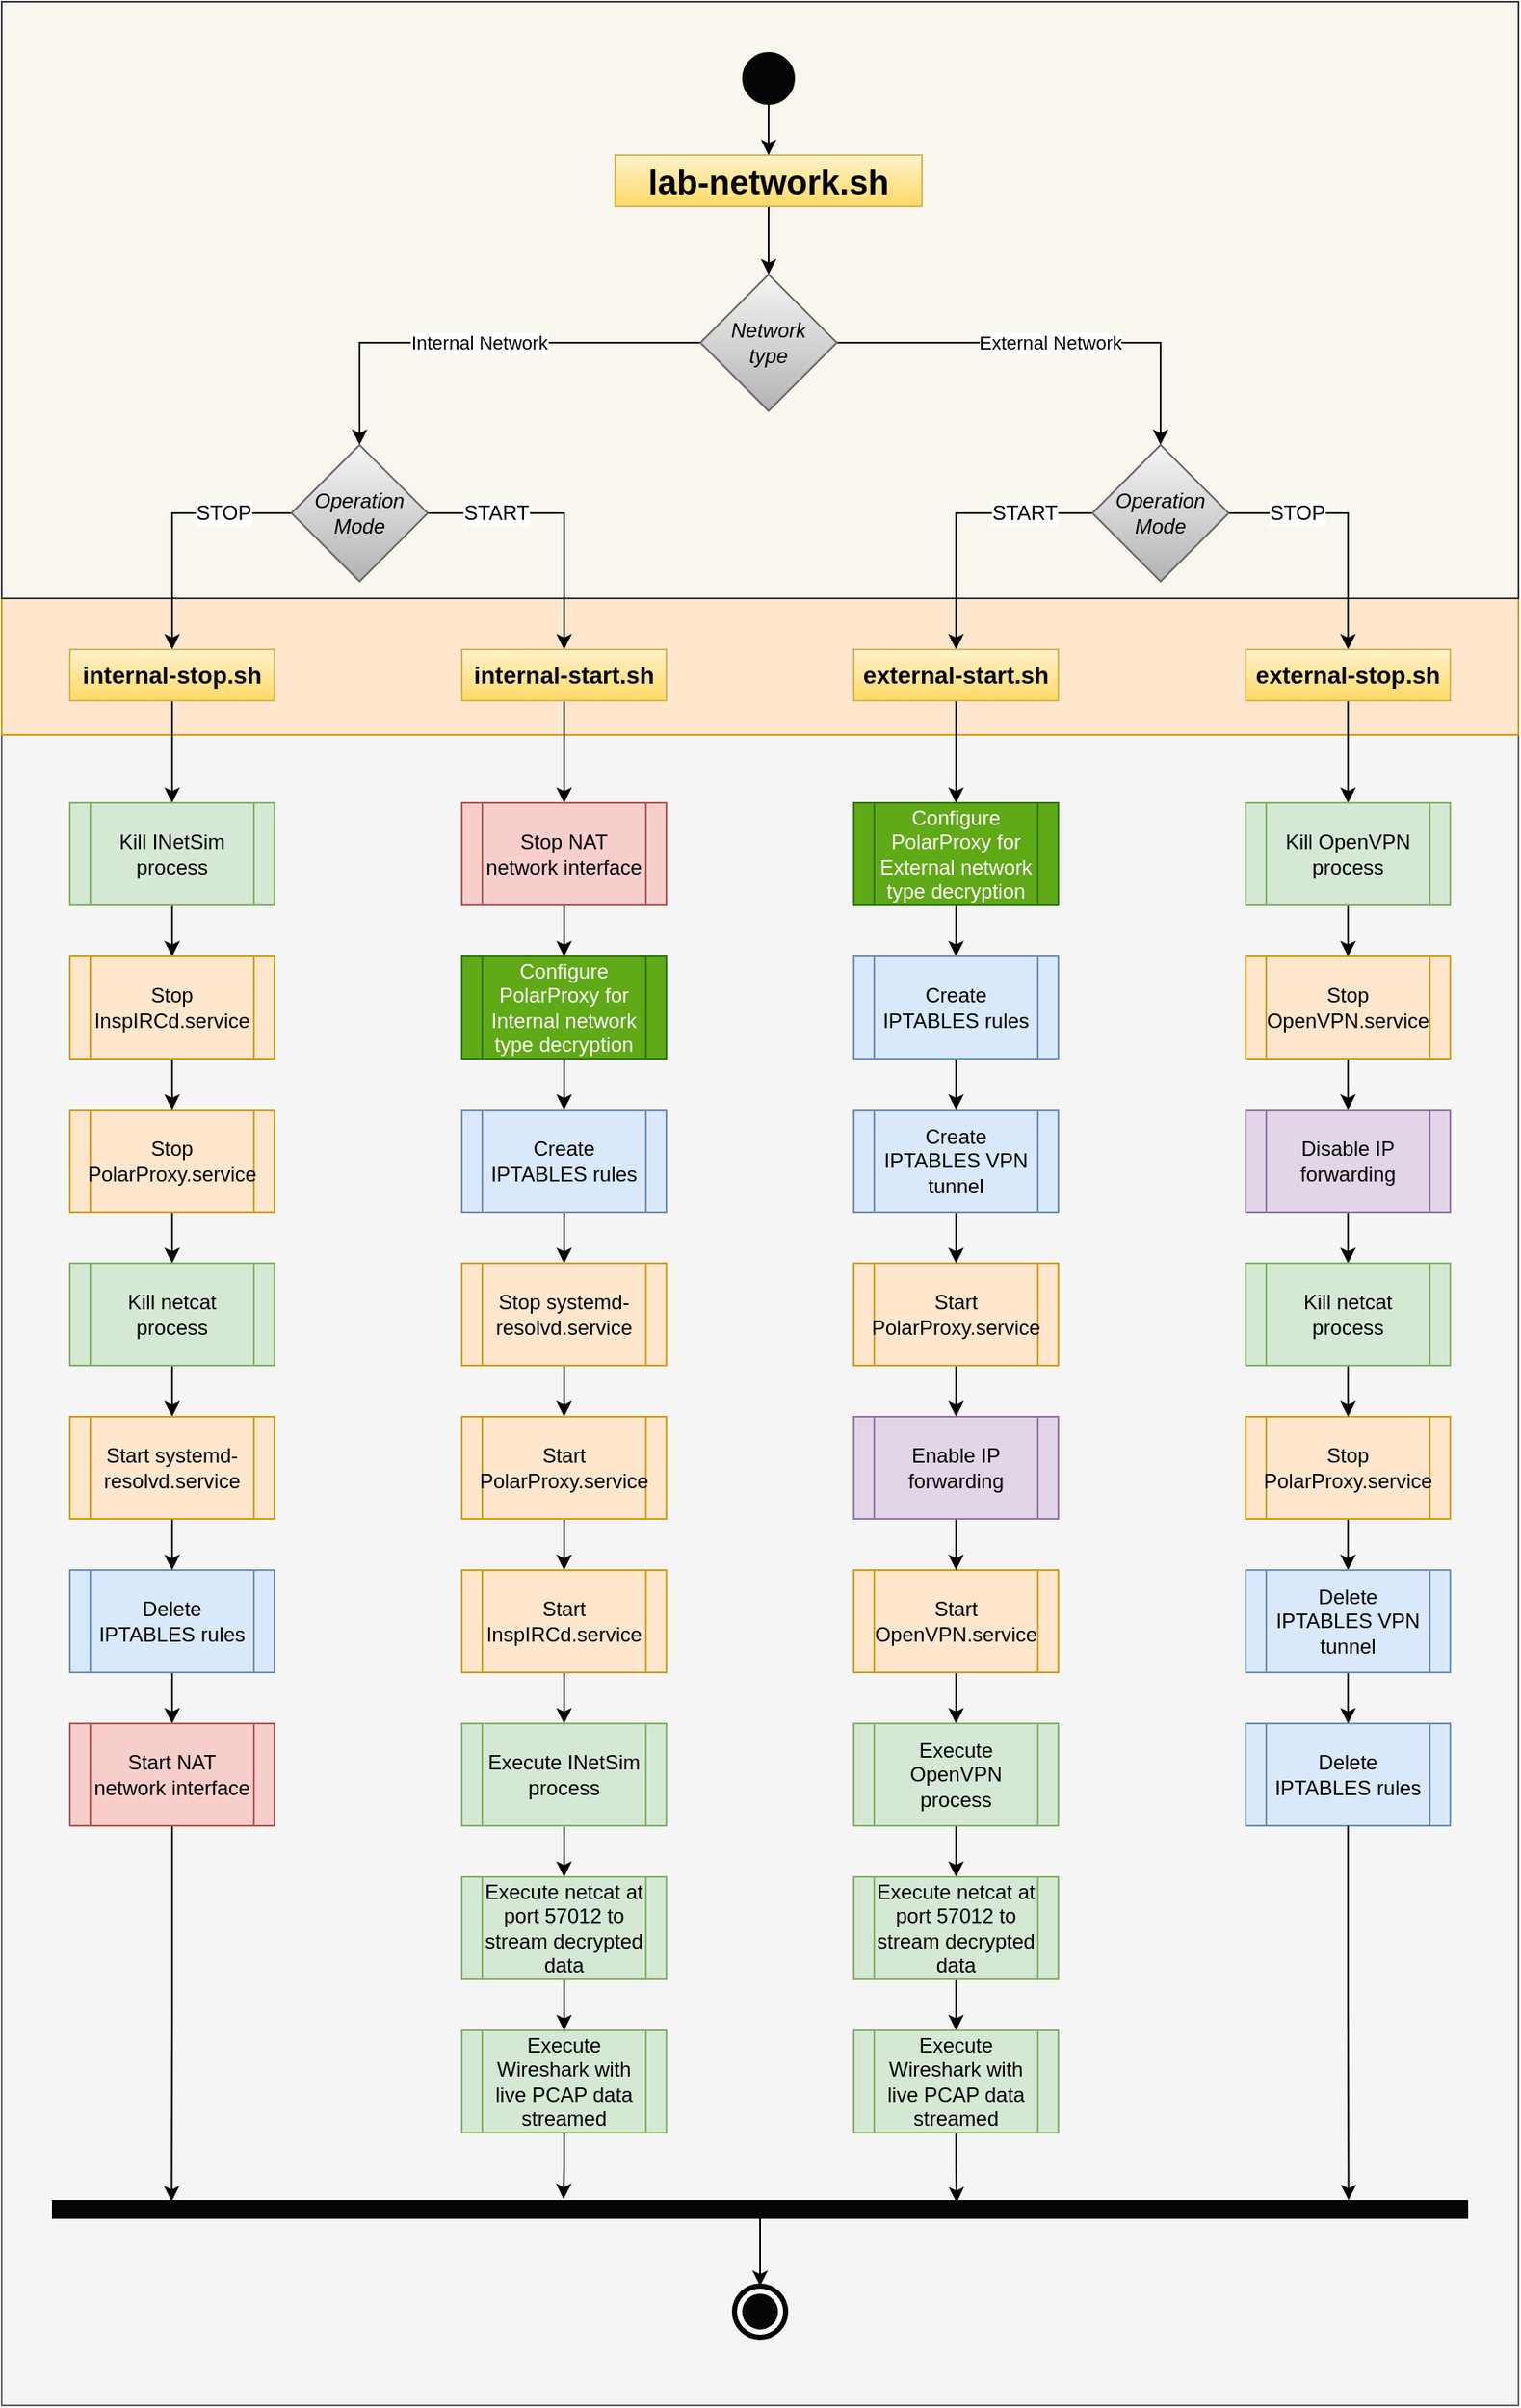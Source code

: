 <mxfile version="14.4.4" type="device"><diagram id="I2qXW-xCwspNWyukAi-v" name="Page-1"><mxGraphModel dx="2178" dy="1005" grid="1" gridSize="10" guides="1" tooltips="1" connect="1" arrows="1" fold="1" page="1" pageScale="1" pageWidth="850" pageHeight="1100" background="#ffffff" math="0" shadow="0"><root><mxCell id="0"/><mxCell id="1" parent="0"/><mxCell id="4tRd-iMOh2fFGNAJVw-K-115" value="" style="rounded=0;whiteSpace=wrap;html=1;fillColor=#f5f5f5;strokeColor=#666666;fontColor=#333333;" parent="1" vertex="1"><mxGeometry x="-200" y="470" width="890" height="980" as="geometry"/></mxCell><mxCell id="4tRd-iMOh2fFGNAJVw-K-120" value="" style="ellipse;whiteSpace=wrap;html=1;rounded=0;glass=0;fillColor=#FFFFFF;strokeWidth=3;" parent="1" vertex="1"><mxGeometry x="230" y="1380" width="30" height="30" as="geometry"/></mxCell><mxCell id="4tRd-iMOh2fFGNAJVw-K-107" value="" style="rounded=0;whiteSpace=wrap;html=1;fillColor=#ffe6cc;strokeColor=#d79b00;" parent="1" vertex="1"><mxGeometry x="-200" y="390" width="890" height="80" as="geometry"/></mxCell><mxCell id="4tRd-iMOh2fFGNAJVw-K-104" value="" style="rounded=0;whiteSpace=wrap;html=1;fillColor=#f9f7ed;glass=0;strokeColor=#36393d;" parent="1" vertex="1"><mxGeometry x="-200" y="40" width="890" height="350" as="geometry"/></mxCell><mxCell id="4tRd-iMOh2fFGNAJVw-K-3" style="edgeStyle=orthogonalEdgeStyle;rounded=0;orthogonalLoop=1;jettySize=auto;html=1;entryX=0.5;entryY=0;entryDx=0;entryDy=0;" parent="1" source="4tRd-iMOh2fFGNAJVw-K-1" target="4tRd-iMOh2fFGNAJVw-K-2" edge="1"><mxGeometry relative="1" as="geometry"/></mxCell><mxCell id="4tRd-iMOh2fFGNAJVw-K-1" value="&lt;font style=&quot;font-size: 20px&quot;&gt;lab-network.sh&lt;/font&gt;" style="rounded=0;whiteSpace=wrap;html=1;gradientColor=#ffd966;fillColor=#fff2cc;strokeColor=#d6b656;fontStyle=1" parent="1" vertex="1"><mxGeometry x="160" y="130" width="180" height="30" as="geometry"/></mxCell><mxCell id="4tRd-iMOh2fFGNAJVw-K-6" value="Internal Network" style="edgeStyle=orthogonalEdgeStyle;rounded=0;orthogonalLoop=1;jettySize=auto;html=1;entryX=0.5;entryY=0;entryDx=0;entryDy=0;" parent="1" source="4tRd-iMOh2fFGNAJVw-K-2" target="4tRd-iMOh2fFGNAJVw-K-23" edge="1"><mxGeometry relative="1" as="geometry"><mxPoint x="80" y="320" as="targetPoint"/></mxGeometry></mxCell><mxCell id="4tRd-iMOh2fFGNAJVw-K-7" value="External Network" style="edgeStyle=orthogonalEdgeStyle;rounded=0;orthogonalLoop=1;jettySize=auto;html=1;entryX=0.5;entryY=0;entryDx=0;entryDy=0;" parent="1" source="4tRd-iMOh2fFGNAJVw-K-2" target="4tRd-iMOh2fFGNAJVw-K-44" edge="1"><mxGeometry relative="1" as="geometry"><mxPoint x="440" y="330" as="targetPoint"/></mxGeometry></mxCell><mxCell id="4tRd-iMOh2fFGNAJVw-K-2" value="&lt;div&gt;Network&lt;/div&gt;&lt;div&gt;type&lt;/div&gt;" style="rhombus;whiteSpace=wrap;html=1;fillColor=#f5f5f5;strokeColor=#666666;fontStyle=2;gradientColor=#b3b3b3;" parent="1" vertex="1"><mxGeometry x="210" y="200" width="80" height="80" as="geometry"/></mxCell><mxCell id="4tRd-iMOh2fFGNAJVw-K-73" style="edgeStyle=orthogonalEdgeStyle;rounded=0;orthogonalLoop=1;jettySize=auto;html=1;" parent="1" source="4tRd-iMOh2fFGNAJVw-K-11" target="4tRd-iMOh2fFGNAJVw-K-42" edge="1"><mxGeometry relative="1" as="geometry"/></mxCell><mxCell id="4tRd-iMOh2fFGNAJVw-K-11" value="&lt;font style=&quot;font-size: 14px&quot;&gt;internal-start.sh&lt;/font&gt;" style="rounded=0;whiteSpace=wrap;html=1;gradientColor=#ffd966;fillColor=#fff2cc;strokeColor=#d6b656;fontStyle=1" parent="1" vertex="1"><mxGeometry x="70" y="420" width="120" height="30" as="geometry"/></mxCell><mxCell id="4tRd-iMOh2fFGNAJVw-K-122" style="edgeStyle=orthogonalEdgeStyle;rounded=0;orthogonalLoop=1;jettySize=auto;html=1;entryX=0.361;entryY=-0.105;entryDx=0;entryDy=0;entryPerimeter=0;" parent="1" source="4tRd-iMOh2fFGNAJVw-K-14" target="4tRd-iMOh2fFGNAJVw-K-110" edge="1"><mxGeometry relative="1" as="geometry"/></mxCell><mxCell id="4tRd-iMOh2fFGNAJVw-K-14" value="Execute Wireshark with live PCAP data streamed" style="shape=process;whiteSpace=wrap;html=1;backgroundOutline=1;fillColor=#d5e8d4;strokeColor=#82b366;" parent="1" vertex="1"><mxGeometry x="70" y="1230" width="120" height="60" as="geometry"/></mxCell><mxCell id="4tRd-iMOh2fFGNAJVw-K-81" style="edgeStyle=orthogonalEdgeStyle;rounded=0;orthogonalLoop=1;jettySize=auto;html=1;" parent="1" source="4tRd-iMOh2fFGNAJVw-K-15" target="4tRd-iMOh2fFGNAJVw-K-14" edge="1"><mxGeometry relative="1" as="geometry"/></mxCell><mxCell id="4tRd-iMOh2fFGNAJVw-K-15" value="Execute netcat at port 57012 to stream decrypted data" style="shape=process;whiteSpace=wrap;html=1;backgroundOutline=1;fillColor=#d5e8d4;strokeColor=#82b366;" parent="1" vertex="1"><mxGeometry x="70" y="1140" width="120" height="60" as="geometry"/></mxCell><mxCell id="4tRd-iMOh2fFGNAJVw-K-80" style="edgeStyle=orthogonalEdgeStyle;rounded=0;orthogonalLoop=1;jettySize=auto;html=1;" parent="1" source="4tRd-iMOh2fFGNAJVw-K-18" target="4tRd-iMOh2fFGNAJVw-K-15" edge="1"><mxGeometry relative="1" as="geometry"/></mxCell><mxCell id="4tRd-iMOh2fFGNAJVw-K-18" value="Execute INetSim process" style="shape=process;whiteSpace=wrap;html=1;backgroundOutline=1;fillColor=#d5e8d4;strokeColor=#82b366;" parent="1" vertex="1"><mxGeometry x="70" y="1050" width="120" height="60" as="geometry"/></mxCell><mxCell id="4tRd-iMOh2fFGNAJVw-K-75" style="edgeStyle=orthogonalEdgeStyle;rounded=0;orthogonalLoop=1;jettySize=auto;html=1;" parent="1" source="4tRd-iMOh2fFGNAJVw-K-19" target="4tRd-iMOh2fFGNAJVw-K-21" edge="1"><mxGeometry relative="1" as="geometry"/></mxCell><mxCell id="4tRd-iMOh2fFGNAJVw-K-19" value="Configure PolarProxy for Internal network type decryption" style="shape=process;whiteSpace=wrap;html=1;backgroundOutline=1;fillColor=#60a917;strokeColor=#2D7600;fontColor=#ffffff;" parent="1" vertex="1"><mxGeometry x="70" y="600" width="120" height="60" as="geometry"/></mxCell><mxCell id="YSp70AuS4dp1GnyFM9qE-8" style="edgeStyle=orthogonalEdgeStyle;rounded=0;orthogonalLoop=1;jettySize=auto;html=1;entryX=0.5;entryY=0;entryDx=0;entryDy=0;" edge="1" parent="1" source="4tRd-iMOh2fFGNAJVw-K-20" target="4tRd-iMOh2fFGNAJVw-K-52"><mxGeometry relative="1" as="geometry"/></mxCell><mxCell id="4tRd-iMOh2fFGNAJVw-K-20" value="Configure PolarProxy for External network type decryption" style="shape=process;whiteSpace=wrap;html=1;backgroundOutline=1;fillColor=#60a917;strokeColor=#2D7600;fontColor=#ffffff;" parent="1" vertex="1"><mxGeometry x="300" y="510" width="120" height="60" as="geometry"/></mxCell><mxCell id="4tRd-iMOh2fFGNAJVw-K-76" style="edgeStyle=orthogonalEdgeStyle;rounded=0;orthogonalLoop=1;jettySize=auto;html=1;entryX=0.5;entryY=0;entryDx=0;entryDy=0;" parent="1" source="4tRd-iMOh2fFGNAJVw-K-21" target="4tRd-iMOh2fFGNAJVw-K-39" edge="1"><mxGeometry relative="1" as="geometry"/></mxCell><mxCell id="4tRd-iMOh2fFGNAJVw-K-21" value="Create IPTABLES rules" style="shape=process;whiteSpace=wrap;html=1;backgroundOutline=1;fillColor=#dae8fc;strokeColor=#6c8ebf;" parent="1" vertex="1"><mxGeometry x="70" y="690" width="120" height="60" as="geometry"/></mxCell><mxCell id="4tRd-iMOh2fFGNAJVw-K-24" value="&lt;font style=&quot;font-size: 12px&quot;&gt;START&lt;/font&gt;" style="edgeStyle=orthogonalEdgeStyle;rounded=0;orthogonalLoop=1;jettySize=auto;html=1;entryX=0.5;entryY=0;entryDx=0;entryDy=0;" parent="1" source="4tRd-iMOh2fFGNAJVw-K-23" target="4tRd-iMOh2fFGNAJVw-K-11" edge="1"><mxGeometry x="-0.5" relative="1" as="geometry"><mxPoint x="190" y="460" as="targetPoint"/><mxPoint as="offset"/></mxGeometry></mxCell><mxCell id="4tRd-iMOh2fFGNAJVw-K-100" value="&lt;font style=&quot;font-size: 12px&quot;&gt;STOP&lt;/font&gt;" style="edgeStyle=orthogonalEdgeStyle;rounded=0;orthogonalLoop=1;jettySize=auto;html=1;entryX=0.5;entryY=0;entryDx=0;entryDy=0;" parent="1" source="4tRd-iMOh2fFGNAJVw-K-23" target="4tRd-iMOh2fFGNAJVw-K-31" edge="1"><mxGeometry x="-0.466" relative="1" as="geometry"><mxPoint as="offset"/></mxGeometry></mxCell><mxCell id="4tRd-iMOh2fFGNAJVw-K-23" value="&lt;div&gt;Operation &lt;br&gt;&lt;/div&gt;&lt;div&gt;Mode&lt;/div&gt;" style="rhombus;whiteSpace=wrap;html=1;fillColor=#f5f5f5;strokeColor=#666666;fontStyle=2;gradientColor=#b3b3b3;" parent="1" vertex="1"><mxGeometry x="-30" y="300" width="80" height="80" as="geometry"/></mxCell><mxCell id="4tRd-iMOh2fFGNAJVw-K-66" style="edgeStyle=orthogonalEdgeStyle;rounded=0;orthogonalLoop=1;jettySize=auto;html=1;entryX=0.5;entryY=0;entryDx=0;entryDy=0;" parent="1" source="4tRd-iMOh2fFGNAJVw-K-31" target="4tRd-iMOh2fFGNAJVw-K-33" edge="1"><mxGeometry relative="1" as="geometry"/></mxCell><mxCell id="4tRd-iMOh2fFGNAJVw-K-31" value="&lt;font style=&quot;font-size: 14px&quot;&gt;internal-stop.sh&lt;/font&gt;" style="rounded=0;whiteSpace=wrap;html=1;gradientColor=#ffd966;fillColor=#fff2cc;strokeColor=#d6b656;fontStyle=1" parent="1" vertex="1"><mxGeometry x="-160" y="420" width="120" height="30" as="geometry"/></mxCell><mxCell id="YSp70AuS4dp1GnyFM9qE-2" style="edgeStyle=orthogonalEdgeStyle;rounded=0;orthogonalLoop=1;jettySize=auto;html=1;entryX=0.5;entryY=0;entryDx=0;entryDy=0;" edge="1" parent="1" source="4tRd-iMOh2fFGNAJVw-K-33" target="4tRd-iMOh2fFGNAJVw-K-38"><mxGeometry relative="1" as="geometry"/></mxCell><mxCell id="4tRd-iMOh2fFGNAJVw-K-33" value="Kill INetSim process" style="shape=process;whiteSpace=wrap;html=1;backgroundOutline=1;fillColor=#d5e8d4;strokeColor=#82b366;" parent="1" vertex="1"><mxGeometry x="-160" y="510" width="120" height="60" as="geometry"/></mxCell><mxCell id="4tRd-iMOh2fFGNAJVw-K-114" style="edgeStyle=orthogonalEdgeStyle;rounded=0;orthogonalLoop=1;jettySize=auto;html=1;entryX=0.084;entryY=0.034;entryDx=0;entryDy=0;entryPerimeter=0;exitX=0.5;exitY=1;exitDx=0;exitDy=0;" parent="1" source="4tRd-iMOh2fFGNAJVw-K-43" target="4tRd-iMOh2fFGNAJVw-K-110" edge="1"><mxGeometry relative="1" as="geometry"><mxPoint x="-112" y="1250" as="targetPoint"/><Array as="points"/><mxPoint x="-100" y="1120" as="sourcePoint"/></mxGeometry></mxCell><mxCell id="YSp70AuS4dp1GnyFM9qE-5" style="edgeStyle=orthogonalEdgeStyle;rounded=0;orthogonalLoop=1;jettySize=auto;html=1;" edge="1" parent="1" source="4tRd-iMOh2fFGNAJVw-K-34" target="4tRd-iMOh2fFGNAJVw-K-36"><mxGeometry relative="1" as="geometry"/></mxCell><mxCell id="4tRd-iMOh2fFGNAJVw-K-34" value="Kill netcat process" style="shape=process;whiteSpace=wrap;html=1;backgroundOutline=1;fillColor=#d5e8d4;strokeColor=#82b366;" parent="1" vertex="1"><mxGeometry x="-160" y="780" width="120" height="60" as="geometry"/></mxCell><mxCell id="YSp70AuS4dp1GnyFM9qE-7" style="edgeStyle=orthogonalEdgeStyle;rounded=0;orthogonalLoop=1;jettySize=auto;html=1;entryX=0.5;entryY=0;entryDx=0;entryDy=0;" edge="1" parent="1" source="4tRd-iMOh2fFGNAJVw-K-35" target="4tRd-iMOh2fFGNAJVw-K-43"><mxGeometry relative="1" as="geometry"/></mxCell><mxCell id="4tRd-iMOh2fFGNAJVw-K-35" value="Delete IPTABLES rules" style="shape=process;whiteSpace=wrap;html=1;backgroundOutline=1;fillColor=#dae8fc;strokeColor=#6c8ebf;" parent="1" vertex="1"><mxGeometry x="-160" y="960" width="120" height="60" as="geometry"/></mxCell><mxCell id="YSp70AuS4dp1GnyFM9qE-6" style="edgeStyle=orthogonalEdgeStyle;rounded=0;orthogonalLoop=1;jettySize=auto;html=1;entryX=0.5;entryY=0;entryDx=0;entryDy=0;" edge="1" parent="1" source="4tRd-iMOh2fFGNAJVw-K-36" target="4tRd-iMOh2fFGNAJVw-K-35"><mxGeometry relative="1" as="geometry"/></mxCell><mxCell id="4tRd-iMOh2fFGNAJVw-K-36" value="Start systemd-resolvd.service" style="shape=process;whiteSpace=wrap;html=1;backgroundOutline=1;fillColor=#ffe6cc;strokeColor=#d79b00;" parent="1" vertex="1"><mxGeometry x="-160" y="870" width="120" height="60" as="geometry"/></mxCell><mxCell id="YSp70AuS4dp1GnyFM9qE-4" style="edgeStyle=orthogonalEdgeStyle;rounded=0;orthogonalLoop=1;jettySize=auto;html=1;" edge="1" parent="1" source="4tRd-iMOh2fFGNAJVw-K-37" target="4tRd-iMOh2fFGNAJVw-K-34"><mxGeometry relative="1" as="geometry"/></mxCell><mxCell id="4tRd-iMOh2fFGNAJVw-K-37" value="Stop PolarProxy.service" style="shape=process;whiteSpace=wrap;html=1;backgroundOutline=1;fillColor=#ffe6cc;strokeColor=#d79b00;" parent="1" vertex="1"><mxGeometry x="-160" y="690" width="120" height="60" as="geometry"/></mxCell><mxCell id="YSp70AuS4dp1GnyFM9qE-3" style="edgeStyle=orthogonalEdgeStyle;rounded=0;orthogonalLoop=1;jettySize=auto;html=1;entryX=0.5;entryY=0;entryDx=0;entryDy=0;" edge="1" parent="1" source="4tRd-iMOh2fFGNAJVw-K-38" target="4tRd-iMOh2fFGNAJVw-K-37"><mxGeometry relative="1" as="geometry"/></mxCell><mxCell id="4tRd-iMOh2fFGNAJVw-K-38" value="Stop InspIRCd.service" style="shape=process;whiteSpace=wrap;html=1;backgroundOutline=1;fillColor=#ffe6cc;strokeColor=#d79b00;" parent="1" vertex="1"><mxGeometry x="-160" y="600" width="120" height="60" as="geometry"/></mxCell><mxCell id="4tRd-iMOh2fFGNAJVw-K-77" style="edgeStyle=orthogonalEdgeStyle;rounded=0;orthogonalLoop=1;jettySize=auto;html=1;" parent="1" source="4tRd-iMOh2fFGNAJVw-K-39" target="4tRd-iMOh2fFGNAJVw-K-40" edge="1"><mxGeometry relative="1" as="geometry"/></mxCell><mxCell id="4tRd-iMOh2fFGNAJVw-K-39" value="Stop systemd-resolvd.service" style="shape=process;whiteSpace=wrap;html=1;backgroundOutline=1;fillColor=#ffe6cc;strokeColor=#d79b00;" parent="1" vertex="1"><mxGeometry x="70" y="780" width="120" height="60" as="geometry"/></mxCell><mxCell id="4tRd-iMOh2fFGNAJVw-K-78" style="edgeStyle=orthogonalEdgeStyle;rounded=0;orthogonalLoop=1;jettySize=auto;html=1;" parent="1" source="4tRd-iMOh2fFGNAJVw-K-40" target="4tRd-iMOh2fFGNAJVw-K-41" edge="1"><mxGeometry relative="1" as="geometry"/></mxCell><mxCell id="4tRd-iMOh2fFGNAJVw-K-40" value="Start PolarProxy.service" style="shape=process;whiteSpace=wrap;html=1;backgroundOutline=1;fillColor=#ffe6cc;strokeColor=#d79b00;" parent="1" vertex="1"><mxGeometry x="70" y="870" width="120" height="60" as="geometry"/></mxCell><mxCell id="4tRd-iMOh2fFGNAJVw-K-79" style="edgeStyle=orthogonalEdgeStyle;rounded=0;orthogonalLoop=1;jettySize=auto;html=1;" parent="1" source="4tRd-iMOh2fFGNAJVw-K-41" target="4tRd-iMOh2fFGNAJVw-K-18" edge="1"><mxGeometry relative="1" as="geometry"/></mxCell><mxCell id="4tRd-iMOh2fFGNAJVw-K-41" value="&lt;div&gt;Start&lt;/div&gt;&lt;div&gt; InspIRCd.service&lt;/div&gt;" style="shape=process;whiteSpace=wrap;html=1;backgroundOutline=1;fillColor=#ffe6cc;strokeColor=#d79b00;" parent="1" vertex="1"><mxGeometry x="70" y="960" width="120" height="60" as="geometry"/></mxCell><mxCell id="4tRd-iMOh2fFGNAJVw-K-74" style="edgeStyle=orthogonalEdgeStyle;rounded=0;orthogonalLoop=1;jettySize=auto;html=1;" parent="1" source="4tRd-iMOh2fFGNAJVw-K-42" target="4tRd-iMOh2fFGNAJVw-K-19" edge="1"><mxGeometry relative="1" as="geometry"/></mxCell><mxCell id="4tRd-iMOh2fFGNAJVw-K-42" value="Stop NAT network interface" style="shape=process;whiteSpace=wrap;html=1;backgroundOutline=1;fillColor=#f8cecc;strokeColor=#b85450;" parent="1" vertex="1"><mxGeometry x="70" y="510" width="120" height="60" as="geometry"/></mxCell><mxCell id="4tRd-iMOh2fFGNAJVw-K-43" value="Start NAT network interface" style="shape=process;whiteSpace=wrap;html=1;backgroundOutline=1;fillColor=#f8cecc;strokeColor=#b85450;" parent="1" vertex="1"><mxGeometry x="-160" y="1050" width="120" height="60" as="geometry"/></mxCell><mxCell id="4tRd-iMOh2fFGNAJVw-K-48" value="&lt;font style=&quot;font-size: 12px&quot;&gt;STOP&lt;/font&gt;" style="edgeStyle=orthogonalEdgeStyle;rounded=0;orthogonalLoop=1;jettySize=auto;html=1;" parent="1" source="4tRd-iMOh2fFGNAJVw-K-44" target="4tRd-iMOh2fFGNAJVw-K-46" edge="1"><mxGeometry x="-0.466" relative="1" as="geometry"><mxPoint as="offset"/></mxGeometry></mxCell><mxCell id="4tRd-iMOh2fFGNAJVw-K-101" value="&lt;font style=&quot;font-size: 12px&quot;&gt;START&lt;/font&gt;" style="edgeStyle=orthogonalEdgeStyle;rounded=0;orthogonalLoop=1;jettySize=auto;html=1;entryX=0.5;entryY=0;entryDx=0;entryDy=0;" parent="1" source="4tRd-iMOh2fFGNAJVw-K-44" target="4tRd-iMOh2fFGNAJVw-K-45" edge="1"><mxGeometry x="-0.5" relative="1" as="geometry"><mxPoint as="offset"/></mxGeometry></mxCell><mxCell id="4tRd-iMOh2fFGNAJVw-K-44" value="Operation Mode" style="rhombus;whiteSpace=wrap;html=1;fillColor=#f5f5f5;strokeColor=#666666;fontStyle=2;gradientColor=#b3b3b3;" parent="1" vertex="1"><mxGeometry x="440" y="300" width="80" height="80" as="geometry"/></mxCell><mxCell id="4tRd-iMOh2fFGNAJVw-K-83" style="edgeStyle=orthogonalEdgeStyle;rounded=0;orthogonalLoop=1;jettySize=auto;html=1;entryX=0.5;entryY=0;entryDx=0;entryDy=0;" parent="1" source="4tRd-iMOh2fFGNAJVw-K-45" target="4tRd-iMOh2fFGNAJVw-K-20" edge="1"><mxGeometry relative="1" as="geometry"/></mxCell><mxCell id="4tRd-iMOh2fFGNAJVw-K-45" value="&lt;font style=&quot;font-size: 14px&quot;&gt;external-start.sh&lt;/font&gt;" style="rounded=0;whiteSpace=wrap;html=1;gradientColor=#ffd966;fillColor=#fff2cc;strokeColor=#d6b656;fontStyle=1" parent="1" vertex="1"><mxGeometry x="300" y="420" width="120" height="30" as="geometry"/></mxCell><mxCell id="YSp70AuS4dp1GnyFM9qE-14" style="edgeStyle=orthogonalEdgeStyle;rounded=0;orthogonalLoop=1;jettySize=auto;html=1;entryX=0.5;entryY=0;entryDx=0;entryDy=0;" edge="1" parent="1" source="4tRd-iMOh2fFGNAJVw-K-46" target="4tRd-iMOh2fFGNAJVw-K-57"><mxGeometry relative="1" as="geometry"/></mxCell><mxCell id="4tRd-iMOh2fFGNAJVw-K-46" value="&lt;font style=&quot;font-size: 14px&quot;&gt;external-stop.sh&lt;/font&gt;" style="rounded=0;whiteSpace=wrap;html=1;gradientColor=#ffd966;fillColor=#fff2cc;strokeColor=#d6b656;fontStyle=1" parent="1" vertex="1"><mxGeometry x="530" y="420" width="120" height="30" as="geometry"/></mxCell><mxCell id="YSp70AuS4dp1GnyFM9qE-11" style="edgeStyle=orthogonalEdgeStyle;rounded=0;orthogonalLoop=1;jettySize=auto;html=1;entryX=0.5;entryY=0;entryDx=0;entryDy=0;" edge="1" parent="1" source="4tRd-iMOh2fFGNAJVw-K-49" target="4tRd-iMOh2fFGNAJVw-K-51"><mxGeometry relative="1" as="geometry"/></mxCell><mxCell id="4tRd-iMOh2fFGNAJVw-K-49" value="Start PolarProxy.service" style="shape=process;whiteSpace=wrap;html=1;backgroundOutline=1;fillColor=#ffe6cc;strokeColor=#d79b00;" parent="1" vertex="1"><mxGeometry x="300" y="780" width="120" height="60" as="geometry"/></mxCell><mxCell id="YSp70AuS4dp1GnyFM9qE-13" style="edgeStyle=orthogonalEdgeStyle;rounded=0;orthogonalLoop=1;jettySize=auto;html=1;" edge="1" parent="1" source="4tRd-iMOh2fFGNAJVw-K-50" target="4tRd-iMOh2fFGNAJVw-K-54"><mxGeometry relative="1" as="geometry"/></mxCell><mxCell id="4tRd-iMOh2fFGNAJVw-K-50" value="Start OpenVPN.service" style="shape=process;whiteSpace=wrap;html=1;backgroundOutline=1;fillColor=#ffe6cc;strokeColor=#d79b00;" parent="1" vertex="1"><mxGeometry x="300" y="960" width="120" height="60" as="geometry"/></mxCell><mxCell id="YSp70AuS4dp1GnyFM9qE-12" style="edgeStyle=orthogonalEdgeStyle;rounded=0;orthogonalLoop=1;jettySize=auto;html=1;entryX=0.5;entryY=0;entryDx=0;entryDy=0;" edge="1" parent="1" source="4tRd-iMOh2fFGNAJVw-K-51" target="4tRd-iMOh2fFGNAJVw-K-50"><mxGeometry relative="1" as="geometry"/></mxCell><mxCell id="4tRd-iMOh2fFGNAJVw-K-51" value="Enable IP forwarding" style="shape=process;whiteSpace=wrap;html=1;backgroundOutline=1;fillColor=#e1d5e7;strokeColor=#9673a6;" parent="1" vertex="1"><mxGeometry x="300" y="870" width="120" height="60" as="geometry"/></mxCell><mxCell id="YSp70AuS4dp1GnyFM9qE-9" style="edgeStyle=orthogonalEdgeStyle;rounded=0;orthogonalLoop=1;jettySize=auto;html=1;" edge="1" parent="1" source="4tRd-iMOh2fFGNAJVw-K-52" target="4tRd-iMOh2fFGNAJVw-K-53"><mxGeometry relative="1" as="geometry"/></mxCell><mxCell id="4tRd-iMOh2fFGNAJVw-K-52" value="Create IPTABLES rules" style="shape=process;whiteSpace=wrap;html=1;backgroundOutline=1;fillColor=#dae8fc;strokeColor=#6c8ebf;" parent="1" vertex="1"><mxGeometry x="300" y="600" width="120" height="60" as="geometry"/></mxCell><mxCell id="YSp70AuS4dp1GnyFM9qE-10" style="edgeStyle=orthogonalEdgeStyle;rounded=0;orthogonalLoop=1;jettySize=auto;html=1;" edge="1" parent="1" source="4tRd-iMOh2fFGNAJVw-K-53" target="4tRd-iMOh2fFGNAJVw-K-49"><mxGeometry relative="1" as="geometry"/></mxCell><mxCell id="4tRd-iMOh2fFGNAJVw-K-53" value="Create IPTABLES VPN tunnel " style="shape=process;whiteSpace=wrap;html=1;backgroundOutline=1;fillColor=#dae8fc;strokeColor=#6c8ebf;" parent="1" vertex="1"><mxGeometry x="300" y="690" width="120" height="60" as="geometry"/></mxCell><mxCell id="4tRd-iMOh2fFGNAJVw-K-102" style="edgeStyle=orthogonalEdgeStyle;rounded=0;orthogonalLoop=1;jettySize=auto;html=1;" parent="1" source="4tRd-iMOh2fFGNAJVw-K-54" target="4tRd-iMOh2fFGNAJVw-K-63" edge="1"><mxGeometry relative="1" as="geometry"/></mxCell><mxCell id="4tRd-iMOh2fFGNAJVw-K-54" value="Execute OpenVPN process" style="shape=process;whiteSpace=wrap;html=1;backgroundOutline=1;fillColor=#d5e8d4;strokeColor=#82b366;" parent="1" vertex="1"><mxGeometry x="300" y="1050" width="120" height="60" as="geometry"/></mxCell><mxCell id="YSp70AuS4dp1GnyFM9qE-19" style="edgeStyle=orthogonalEdgeStyle;rounded=0;orthogonalLoop=1;jettySize=auto;html=1;entryX=0.5;entryY=0;entryDx=0;entryDy=0;" edge="1" parent="1" source="4tRd-iMOh2fFGNAJVw-K-55" target="4tRd-iMOh2fFGNAJVw-K-59"><mxGeometry relative="1" as="geometry"/></mxCell><mxCell id="4tRd-iMOh2fFGNAJVw-K-55" value="Stop PolarProxy.service" style="shape=process;whiteSpace=wrap;html=1;backgroundOutline=1;fillColor=#ffe6cc;strokeColor=#d79b00;" parent="1" vertex="1"><mxGeometry x="530" y="870" width="120" height="60" as="geometry"/></mxCell><mxCell id="YSp70AuS4dp1GnyFM9qE-16" style="edgeStyle=orthogonalEdgeStyle;rounded=0;orthogonalLoop=1;jettySize=auto;html=1;" edge="1" parent="1" source="4tRd-iMOh2fFGNAJVw-K-56" target="4tRd-iMOh2fFGNAJVw-K-60"><mxGeometry relative="1" as="geometry"/></mxCell><mxCell id="4tRd-iMOh2fFGNAJVw-K-56" value="Stop OpenVPN.service" style="shape=process;whiteSpace=wrap;html=1;backgroundOutline=1;fillColor=#ffe6cc;strokeColor=#d79b00;" parent="1" vertex="1"><mxGeometry x="530" y="600" width="120" height="60" as="geometry"/></mxCell><mxCell id="YSp70AuS4dp1GnyFM9qE-15" style="edgeStyle=orthogonalEdgeStyle;rounded=0;orthogonalLoop=1;jettySize=auto;html=1;entryX=0.5;entryY=0;entryDx=0;entryDy=0;" edge="1" parent="1" source="4tRd-iMOh2fFGNAJVw-K-57" target="4tRd-iMOh2fFGNAJVw-K-56"><mxGeometry relative="1" as="geometry"/></mxCell><mxCell id="4tRd-iMOh2fFGNAJVw-K-57" value="&lt;div&gt;Kill OpenVPN process&lt;/div&gt;" style="shape=process;whiteSpace=wrap;html=1;backgroundOutline=1;fillColor=#d5e8d4;strokeColor=#82b366;" parent="1" vertex="1"><mxGeometry x="530" y="510" width="120" height="60" as="geometry"/></mxCell><mxCell id="4tRd-iMOh2fFGNAJVw-K-58" value="Delete IPTABLES rules" style="shape=process;whiteSpace=wrap;html=1;backgroundOutline=1;fillColor=#dae8fc;strokeColor=#6c8ebf;" parent="1" vertex="1"><mxGeometry x="530" y="1050" width="120" height="60" as="geometry"/></mxCell><mxCell id="YSp70AuS4dp1GnyFM9qE-20" style="edgeStyle=orthogonalEdgeStyle;rounded=0;orthogonalLoop=1;jettySize=auto;html=1;entryX=0.5;entryY=0;entryDx=0;entryDy=0;" edge="1" parent="1" source="4tRd-iMOh2fFGNAJVw-K-59" target="4tRd-iMOh2fFGNAJVw-K-58"><mxGeometry relative="1" as="geometry"/></mxCell><mxCell id="4tRd-iMOh2fFGNAJVw-K-59" value="&lt;div&gt;Delete IPTABLES VPN tunnel &lt;/div&gt;" style="shape=process;whiteSpace=wrap;html=1;backgroundOutline=1;fillColor=#dae8fc;strokeColor=#6c8ebf;" parent="1" vertex="1"><mxGeometry x="530" y="960" width="120" height="60" as="geometry"/></mxCell><mxCell id="YSp70AuS4dp1GnyFM9qE-17" style="edgeStyle=orthogonalEdgeStyle;rounded=0;orthogonalLoop=1;jettySize=auto;html=1;entryX=0.5;entryY=0;entryDx=0;entryDy=0;" edge="1" parent="1" source="4tRd-iMOh2fFGNAJVw-K-60" target="4tRd-iMOh2fFGNAJVw-K-64"><mxGeometry relative="1" as="geometry"/></mxCell><mxCell id="4tRd-iMOh2fFGNAJVw-K-60" value="Disable IP forwarding" style="shape=process;whiteSpace=wrap;html=1;backgroundOutline=1;fillColor=#e1d5e7;strokeColor=#9673a6;" parent="1" vertex="1"><mxGeometry x="530" y="690" width="120" height="60" as="geometry"/></mxCell><mxCell id="4tRd-iMOh2fFGNAJVw-K-94" style="edgeStyle=orthogonalEdgeStyle;rounded=0;orthogonalLoop=1;jettySize=auto;html=1;" parent="1" source="4tRd-iMOh2fFGNAJVw-K-63" target="4tRd-iMOh2fFGNAJVw-K-65" edge="1"><mxGeometry relative="1" as="geometry"/></mxCell><mxCell id="4tRd-iMOh2fFGNAJVw-K-63" value="Execute netcat at port 57012 to stream decrypted data" style="shape=process;whiteSpace=wrap;html=1;backgroundOutline=1;fillColor=#d5e8d4;strokeColor=#82b366;" parent="1" vertex="1"><mxGeometry x="300" y="1140" width="120" height="60" as="geometry"/></mxCell><mxCell id="4tRd-iMOh2fFGNAJVw-K-111" style="edgeStyle=orthogonalEdgeStyle;rounded=0;orthogonalLoop=1;jettySize=auto;html=1;entryX=0.916;entryY=-0.043;entryDx=0;entryDy=0;entryPerimeter=0;exitX=0.5;exitY=1;exitDx=0;exitDy=0;" parent="1" source="4tRd-iMOh2fFGNAJVw-K-58" target="4tRd-iMOh2fFGNAJVw-K-110" edge="1"><mxGeometry relative="1" as="geometry"><Array as="points"/><mxPoint x="590" y="1140" as="sourcePoint"/></mxGeometry></mxCell><mxCell id="YSp70AuS4dp1GnyFM9qE-18" style="edgeStyle=orthogonalEdgeStyle;rounded=0;orthogonalLoop=1;jettySize=auto;html=1;" edge="1" parent="1" source="4tRd-iMOh2fFGNAJVw-K-64" target="4tRd-iMOh2fFGNAJVw-K-55"><mxGeometry relative="1" as="geometry"/></mxCell><mxCell id="4tRd-iMOh2fFGNAJVw-K-64" value="Kill netcat process" style="shape=process;whiteSpace=wrap;html=1;backgroundOutline=1;fillColor=#d5e8d4;strokeColor=#82b366;" parent="1" vertex="1"><mxGeometry x="530" y="780" width="120" height="60" as="geometry"/></mxCell><mxCell id="4tRd-iMOh2fFGNAJVw-K-112" style="edgeStyle=orthogonalEdgeStyle;rounded=0;orthogonalLoop=1;jettySize=auto;html=1;entryX=0.639;entryY=0.1;entryDx=0;entryDy=0;entryPerimeter=0;" parent="1" source="4tRd-iMOh2fFGNAJVw-K-65" target="4tRd-iMOh2fFGNAJVw-K-110" edge="1"><mxGeometry relative="1" as="geometry"/></mxCell><mxCell id="4tRd-iMOh2fFGNAJVw-K-65" value="Execute Wireshark with live PCAP data streamed" style="shape=process;whiteSpace=wrap;html=1;backgroundOutline=1;fillColor=#d5e8d4;strokeColor=#82b366;" parent="1" vertex="1"><mxGeometry x="300" y="1230" width="120" height="60" as="geometry"/></mxCell><mxCell id="4tRd-iMOh2fFGNAJVw-K-117" style="edgeStyle=orthogonalEdgeStyle;rounded=0;orthogonalLoop=1;jettySize=auto;html=1;" parent="1" source="4tRd-iMOh2fFGNAJVw-K-110" target="4tRd-iMOh2fFGNAJVw-K-120" edge="1"><mxGeometry relative="1" as="geometry"><mxPoint x="245" y="1360" as="targetPoint"/></mxGeometry></mxCell><mxCell id="4tRd-iMOh2fFGNAJVw-K-110" value="" style="rounded=0;whiteSpace=wrap;html=1;glass=0;fillColor=#050505;" parent="1" vertex="1"><mxGeometry x="-170" y="1330" width="830" height="10" as="geometry"/></mxCell><mxCell id="4tRd-iMOh2fFGNAJVw-K-116" value="" style="ellipse;whiteSpace=wrap;html=1;rounded=0;glass=0;fillColor=#050505;" parent="1" vertex="1"><mxGeometry x="235" y="1385" width="20" height="20" as="geometry"/></mxCell><mxCell id="4tRd-iMOh2fFGNAJVw-K-119" style="edgeStyle=orthogonalEdgeStyle;rounded=0;orthogonalLoop=1;jettySize=auto;html=1;" parent="1" source="4tRd-iMOh2fFGNAJVw-K-118" target="4tRd-iMOh2fFGNAJVw-K-1" edge="1"><mxGeometry relative="1" as="geometry"/></mxCell><mxCell id="4tRd-iMOh2fFGNAJVw-K-118" value="" style="ellipse;whiteSpace=wrap;html=1;rounded=0;glass=0;fillColor=#050505;" parent="1" vertex="1"><mxGeometry x="235" y="70" width="30" height="30" as="geometry"/></mxCell></root></mxGraphModel></diagram></mxfile>